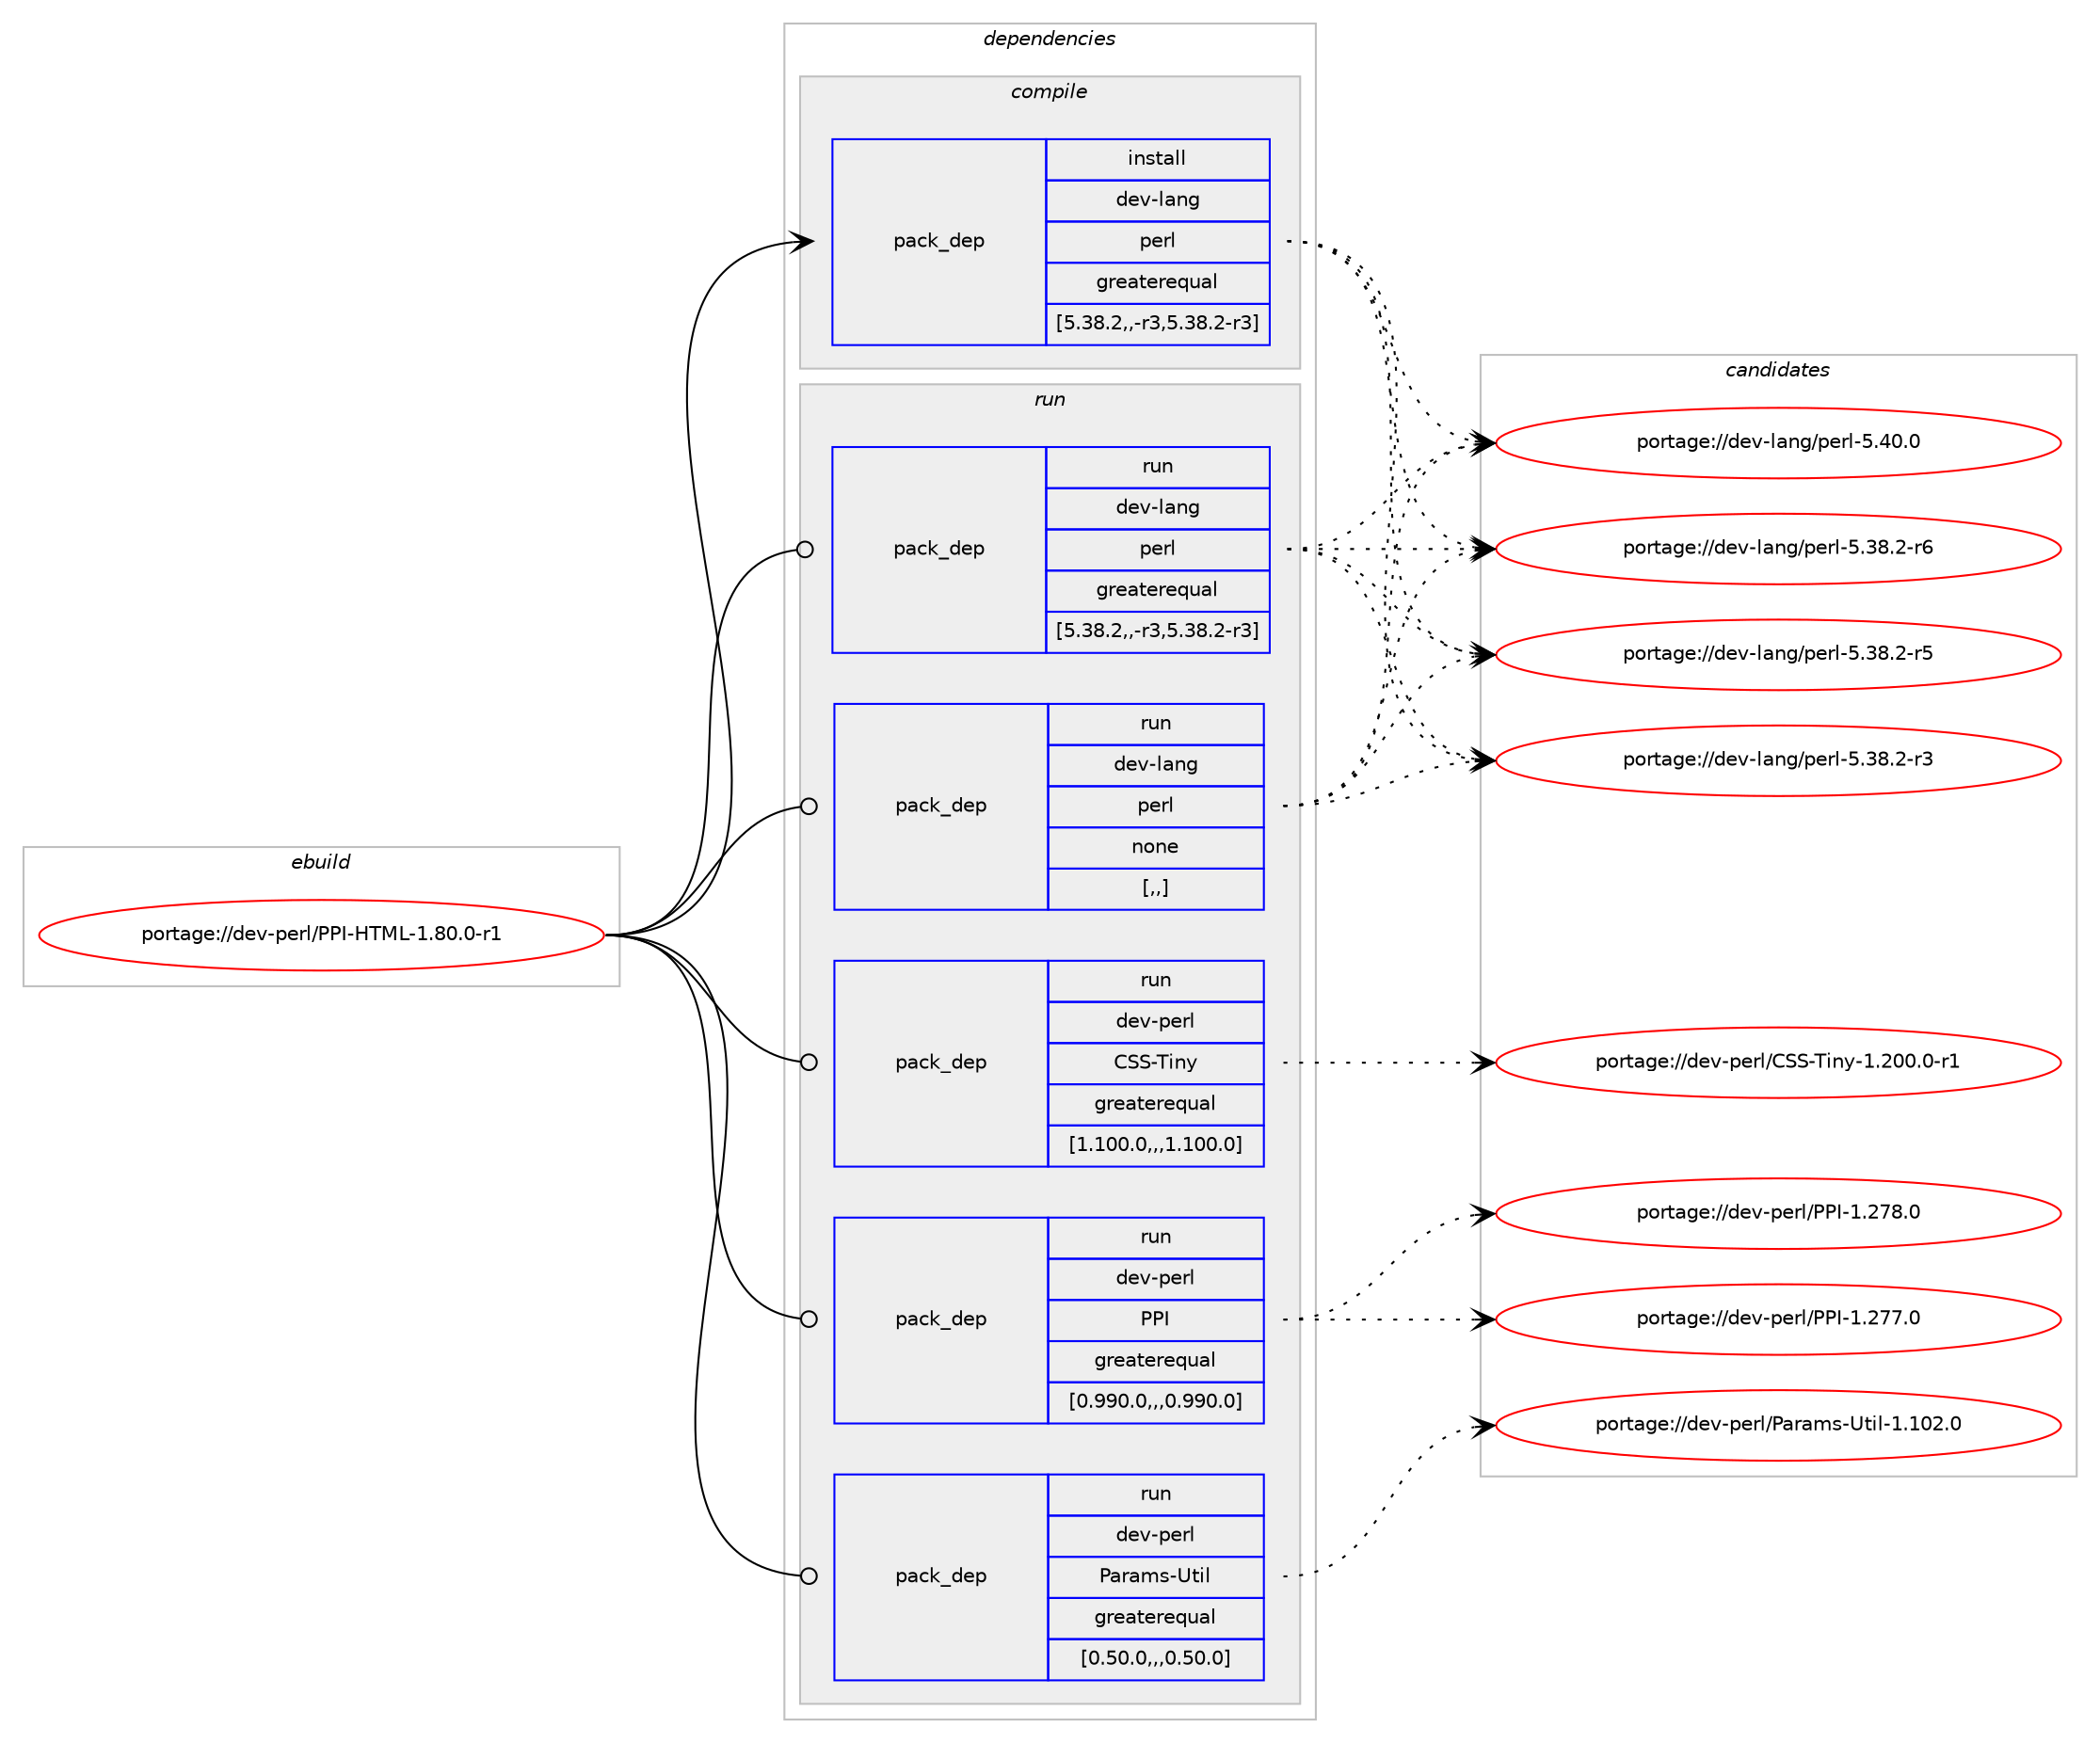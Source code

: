 digraph prolog {

# *************
# Graph options
# *************

newrank=true;
concentrate=true;
compound=true;
graph [rankdir=LR,fontname=Helvetica,fontsize=10,ranksep=1.5];#, ranksep=2.5, nodesep=0.2];
edge  [arrowhead=vee];
node  [fontname=Helvetica,fontsize=10];

# **********
# The ebuild
# **********

subgraph cluster_leftcol {
color=gray;
label=<<i>ebuild</i>>;
id [label="portage://dev-perl/PPI-HTML-1.80.0-r1", color=red, width=4, href="../dev-perl/PPI-HTML-1.80.0-r1.svg"];
}

# ****************
# The dependencies
# ****************

subgraph cluster_midcol {
color=gray;
label=<<i>dependencies</i>>;
subgraph cluster_compile {
fillcolor="#eeeeee";
style=filled;
label=<<i>compile</i>>;
subgraph pack104197 {
dependency135584 [label=<<TABLE BORDER="0" CELLBORDER="1" CELLSPACING="0" CELLPADDING="4" WIDTH="220"><TR><TD ROWSPAN="6" CELLPADDING="30">pack_dep</TD></TR><TR><TD WIDTH="110">install</TD></TR><TR><TD>dev-lang</TD></TR><TR><TD>perl</TD></TR><TR><TD>greaterequal</TD></TR><TR><TD>[5.38.2,,-r3,5.38.2-r3]</TD></TR></TABLE>>, shape=none, color=blue];
}
id:e -> dependency135584:w [weight=20,style="solid",arrowhead="vee"];
}
subgraph cluster_compileandrun {
fillcolor="#eeeeee";
style=filled;
label=<<i>compile and run</i>>;
}
subgraph cluster_run {
fillcolor="#eeeeee";
style=filled;
label=<<i>run</i>>;
subgraph pack104198 {
dependency135585 [label=<<TABLE BORDER="0" CELLBORDER="1" CELLSPACING="0" CELLPADDING="4" WIDTH="220"><TR><TD ROWSPAN="6" CELLPADDING="30">pack_dep</TD></TR><TR><TD WIDTH="110">run</TD></TR><TR><TD>dev-lang</TD></TR><TR><TD>perl</TD></TR><TR><TD>greaterequal</TD></TR><TR><TD>[5.38.2,,-r3,5.38.2-r3]</TD></TR></TABLE>>, shape=none, color=blue];
}
id:e -> dependency135585:w [weight=20,style="solid",arrowhead="odot"];
subgraph pack104199 {
dependency135586 [label=<<TABLE BORDER="0" CELLBORDER="1" CELLSPACING="0" CELLPADDING="4" WIDTH="220"><TR><TD ROWSPAN="6" CELLPADDING="30">pack_dep</TD></TR><TR><TD WIDTH="110">run</TD></TR><TR><TD>dev-lang</TD></TR><TR><TD>perl</TD></TR><TR><TD>none</TD></TR><TR><TD>[,,]</TD></TR></TABLE>>, shape=none, color=blue];
}
id:e -> dependency135586:w [weight=20,style="solid",arrowhead="odot"];
subgraph pack104200 {
dependency135587 [label=<<TABLE BORDER="0" CELLBORDER="1" CELLSPACING="0" CELLPADDING="4" WIDTH="220"><TR><TD ROWSPAN="6" CELLPADDING="30">pack_dep</TD></TR><TR><TD WIDTH="110">run</TD></TR><TR><TD>dev-perl</TD></TR><TR><TD>CSS-Tiny</TD></TR><TR><TD>greaterequal</TD></TR><TR><TD>[1.100.0,,,1.100.0]</TD></TR></TABLE>>, shape=none, color=blue];
}
id:e -> dependency135587:w [weight=20,style="solid",arrowhead="odot"];
subgraph pack104201 {
dependency135588 [label=<<TABLE BORDER="0" CELLBORDER="1" CELLSPACING="0" CELLPADDING="4" WIDTH="220"><TR><TD ROWSPAN="6" CELLPADDING="30">pack_dep</TD></TR><TR><TD WIDTH="110">run</TD></TR><TR><TD>dev-perl</TD></TR><TR><TD>PPI</TD></TR><TR><TD>greaterequal</TD></TR><TR><TD>[0.990.0,,,0.990.0]</TD></TR></TABLE>>, shape=none, color=blue];
}
id:e -> dependency135588:w [weight=20,style="solid",arrowhead="odot"];
subgraph pack104202 {
dependency135589 [label=<<TABLE BORDER="0" CELLBORDER="1" CELLSPACING="0" CELLPADDING="4" WIDTH="220"><TR><TD ROWSPAN="6" CELLPADDING="30">pack_dep</TD></TR><TR><TD WIDTH="110">run</TD></TR><TR><TD>dev-perl</TD></TR><TR><TD>Params-Util</TD></TR><TR><TD>greaterequal</TD></TR><TR><TD>[0.50.0,,,0.50.0]</TD></TR></TABLE>>, shape=none, color=blue];
}
id:e -> dependency135589:w [weight=20,style="solid",arrowhead="odot"];
}
}

# **************
# The candidates
# **************

subgraph cluster_choices {
rank=same;
color=gray;
label=<<i>candidates</i>>;

subgraph choice104197 {
color=black;
nodesep=1;
choice10010111845108971101034711210111410845534652484648 [label="portage://dev-lang/perl-5.40.0", color=red, width=4,href="../dev-lang/perl-5.40.0.svg"];
choice100101118451089711010347112101114108455346515646504511454 [label="portage://dev-lang/perl-5.38.2-r6", color=red, width=4,href="../dev-lang/perl-5.38.2-r6.svg"];
choice100101118451089711010347112101114108455346515646504511453 [label="portage://dev-lang/perl-5.38.2-r5", color=red, width=4,href="../dev-lang/perl-5.38.2-r5.svg"];
choice100101118451089711010347112101114108455346515646504511451 [label="portage://dev-lang/perl-5.38.2-r3", color=red, width=4,href="../dev-lang/perl-5.38.2-r3.svg"];
dependency135584:e -> choice10010111845108971101034711210111410845534652484648:w [style=dotted,weight="100"];
dependency135584:e -> choice100101118451089711010347112101114108455346515646504511454:w [style=dotted,weight="100"];
dependency135584:e -> choice100101118451089711010347112101114108455346515646504511453:w [style=dotted,weight="100"];
dependency135584:e -> choice100101118451089711010347112101114108455346515646504511451:w [style=dotted,weight="100"];
}
subgraph choice104198 {
color=black;
nodesep=1;
choice10010111845108971101034711210111410845534652484648 [label="portage://dev-lang/perl-5.40.0", color=red, width=4,href="../dev-lang/perl-5.40.0.svg"];
choice100101118451089711010347112101114108455346515646504511454 [label="portage://dev-lang/perl-5.38.2-r6", color=red, width=4,href="../dev-lang/perl-5.38.2-r6.svg"];
choice100101118451089711010347112101114108455346515646504511453 [label="portage://dev-lang/perl-5.38.2-r5", color=red, width=4,href="../dev-lang/perl-5.38.2-r5.svg"];
choice100101118451089711010347112101114108455346515646504511451 [label="portage://dev-lang/perl-5.38.2-r3", color=red, width=4,href="../dev-lang/perl-5.38.2-r3.svg"];
dependency135585:e -> choice10010111845108971101034711210111410845534652484648:w [style=dotted,weight="100"];
dependency135585:e -> choice100101118451089711010347112101114108455346515646504511454:w [style=dotted,weight="100"];
dependency135585:e -> choice100101118451089711010347112101114108455346515646504511453:w [style=dotted,weight="100"];
dependency135585:e -> choice100101118451089711010347112101114108455346515646504511451:w [style=dotted,weight="100"];
}
subgraph choice104199 {
color=black;
nodesep=1;
choice10010111845108971101034711210111410845534652484648 [label="portage://dev-lang/perl-5.40.0", color=red, width=4,href="../dev-lang/perl-5.40.0.svg"];
choice100101118451089711010347112101114108455346515646504511454 [label="portage://dev-lang/perl-5.38.2-r6", color=red, width=4,href="../dev-lang/perl-5.38.2-r6.svg"];
choice100101118451089711010347112101114108455346515646504511453 [label="portage://dev-lang/perl-5.38.2-r5", color=red, width=4,href="../dev-lang/perl-5.38.2-r5.svg"];
choice100101118451089711010347112101114108455346515646504511451 [label="portage://dev-lang/perl-5.38.2-r3", color=red, width=4,href="../dev-lang/perl-5.38.2-r3.svg"];
dependency135586:e -> choice10010111845108971101034711210111410845534652484648:w [style=dotted,weight="100"];
dependency135586:e -> choice100101118451089711010347112101114108455346515646504511454:w [style=dotted,weight="100"];
dependency135586:e -> choice100101118451089711010347112101114108455346515646504511453:w [style=dotted,weight="100"];
dependency135586:e -> choice100101118451089711010347112101114108455346515646504511451:w [style=dotted,weight="100"];
}
subgraph choice104200 {
color=black;
nodesep=1;
choice1001011184511210111410847678383458410511012145494650484846484511449 [label="portage://dev-perl/CSS-Tiny-1.200.0-r1", color=red, width=4,href="../dev-perl/CSS-Tiny-1.200.0-r1.svg"];
dependency135587:e -> choice1001011184511210111410847678383458410511012145494650484846484511449:w [style=dotted,weight="100"];
}
subgraph choice104201 {
color=black;
nodesep=1;
choice10010111845112101114108478080734549465055564648 [label="portage://dev-perl/PPI-1.278.0", color=red, width=4,href="../dev-perl/PPI-1.278.0.svg"];
choice10010111845112101114108478080734549465055554648 [label="portage://dev-perl/PPI-1.277.0", color=red, width=4,href="../dev-perl/PPI-1.277.0.svg"];
dependency135588:e -> choice10010111845112101114108478080734549465055564648:w [style=dotted,weight="100"];
dependency135588:e -> choice10010111845112101114108478080734549465055554648:w [style=dotted,weight="100"];
}
subgraph choice104202 {
color=black;
nodesep=1;
choice100101118451121011141084780971149710911545851161051084549464948504648 [label="portage://dev-perl/Params-Util-1.102.0", color=red, width=4,href="../dev-perl/Params-Util-1.102.0.svg"];
dependency135589:e -> choice100101118451121011141084780971149710911545851161051084549464948504648:w [style=dotted,weight="100"];
}
}

}

